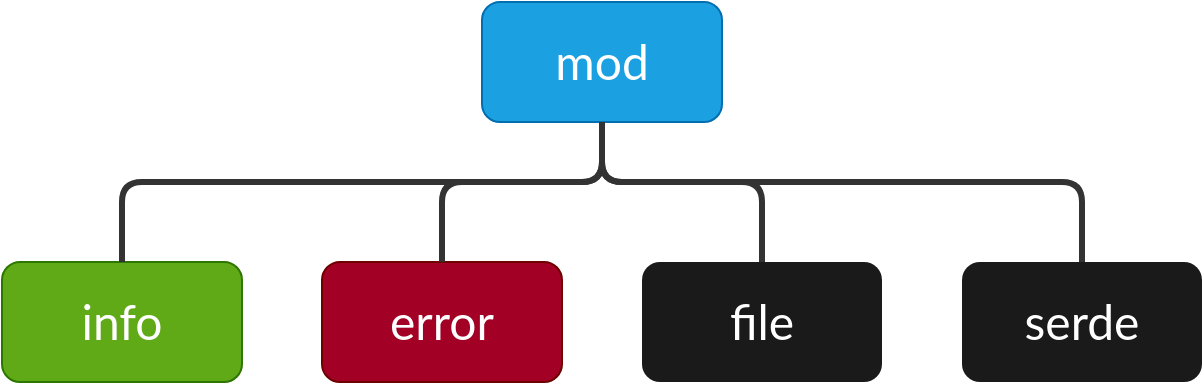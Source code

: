 <mxfile>
    <diagram id="Cu9hCcOp58Ck7JIqB6fb" name="Page-1">
        <mxGraphModel dx="778" dy="978" grid="1" gridSize="10" guides="1" tooltips="1" connect="1" arrows="1" fold="1" page="1" pageScale="1" pageWidth="850" pageHeight="1100" background="#ffffff" math="0" shadow="0">
            <root>
                <mxCell id="0"/>
                <mxCell id="1" parent="0"/>
                <mxCell id="2" value="mod" style="rounded=1;whiteSpace=wrap;html=1;strokeColor=#006EAF;fillColor=#1ba1e2;fontSize=24;fontFamily=Lato;fontSource=https%3A%2F%2Ffonts.googleapis.com%2Fcss%3Ffamily%3DLato;fontColor=#ffffff;" vertex="1" parent="1">
                    <mxGeometry x="300" y="270" width="120" height="60" as="geometry"/>
                </mxCell>
                <mxCell id="3" value="file" style="rounded=1;whiteSpace=wrap;html=1;strokeColor=none;fillColor=#1A1A1A;fontSize=24;fontFamily=Lato;fontSource=https%3A%2F%2Ffonts.googleapis.com%2Fcss%3Ffamily%3DLato;fontColor=#FFFFFF;" vertex="1" parent="1">
                    <mxGeometry x="380" y="400" width="120" height="60" as="geometry"/>
                </mxCell>
                <mxCell id="4" value="error" style="rounded=1;whiteSpace=wrap;html=1;strokeColor=#6F0000;fillColor=#a20025;fontSize=24;fontFamily=Lato;fontSource=https%3A%2F%2Ffonts.googleapis.com%2Fcss%3Ffamily%3DLato;fontColor=#ffffff;" vertex="1" parent="1">
                    <mxGeometry x="220" y="400" width="120" height="60" as="geometry"/>
                </mxCell>
                <mxCell id="5" value="info" style="rounded=1;whiteSpace=wrap;html=1;strokeColor=#2D7600;fillColor=#60a917;fontSize=24;fontFamily=Lato;fontSource=https%3A%2F%2Ffonts.googleapis.com%2Fcss%3Ffamily%3DLato;fontColor=#ffffff;" vertex="1" parent="1">
                    <mxGeometry x="60" y="400" width="120" height="60" as="geometry"/>
                </mxCell>
                <mxCell id="6" value="serde" style="rounded=1;whiteSpace=wrap;html=1;strokeColor=none;fillColor=#1A1A1A;fontSize=24;fontFamily=Lato;fontSource=https%3A%2F%2Ffonts.googleapis.com%2Fcss%3Ffamily%3DLato;fontColor=#FFFFFF;" vertex="1" parent="1">
                    <mxGeometry x="540" y="400" width="120" height="60" as="geometry"/>
                </mxCell>
                <mxCell id="10" value="" style="endArrow=none;html=1;exitX=0.5;exitY=0;exitDx=0;exitDy=0;entryX=0.5;entryY=1;entryDx=0;entryDy=0;strokeColor=#333333;rounded=1;strokeWidth=3;" edge="1" parent="1" source="5" target="2">
                    <mxGeometry width="50" height="50" relative="1" as="geometry">
                        <mxPoint x="340" y="520" as="sourcePoint"/>
                        <mxPoint x="390" y="470" as="targetPoint"/>
                        <Array as="points">
                            <mxPoint x="120" y="360"/>
                            <mxPoint x="360" y="360"/>
                        </Array>
                    </mxGeometry>
                </mxCell>
                <mxCell id="12" value="" style="endArrow=none;html=1;exitX=0.5;exitY=0;exitDx=0;exitDy=0;entryX=0.5;entryY=1;entryDx=0;entryDy=0;strokeColor=#333333;rounded=1;strokeWidth=3;" edge="1" parent="1" source="4" target="2">
                    <mxGeometry width="50" height="50" relative="1" as="geometry">
                        <mxPoint x="270" y="620" as="sourcePoint"/>
                        <mxPoint x="510" y="550" as="targetPoint"/>
                        <Array as="points">
                            <mxPoint x="280" y="360"/>
                            <mxPoint x="360" y="360"/>
                        </Array>
                    </mxGeometry>
                </mxCell>
                <mxCell id="13" value="" style="endArrow=none;html=1;exitX=0.5;exitY=0;exitDx=0;exitDy=0;entryX=0.5;entryY=1;entryDx=0;entryDy=0;strokeColor=#333333;rounded=1;strokeWidth=3;" edge="1" parent="1" source="3" target="2">
                    <mxGeometry width="50" height="50" relative="1" as="geometry">
                        <mxPoint x="290" y="410" as="sourcePoint"/>
                        <mxPoint x="370" y="340" as="targetPoint"/>
                        <Array as="points">
                            <mxPoint x="440" y="360"/>
                            <mxPoint x="360" y="360"/>
                        </Array>
                    </mxGeometry>
                </mxCell>
                <mxCell id="14" value="" style="endArrow=none;html=1;exitX=0.5;exitY=0;exitDx=0;exitDy=0;entryX=0.5;entryY=1;entryDx=0;entryDy=0;strokeColor=#333333;rounded=1;strokeWidth=3;" edge="1" parent="1" source="6" target="2">
                    <mxGeometry width="50" height="50" relative="1" as="geometry">
                        <mxPoint x="450" y="410" as="sourcePoint"/>
                        <mxPoint x="380" y="350" as="targetPoint"/>
                        <Array as="points">
                            <mxPoint x="600" y="360"/>
                            <mxPoint x="360" y="360"/>
                        </Array>
                    </mxGeometry>
                </mxCell>
            </root>
        </mxGraphModel>
    </diagram>
</mxfile>